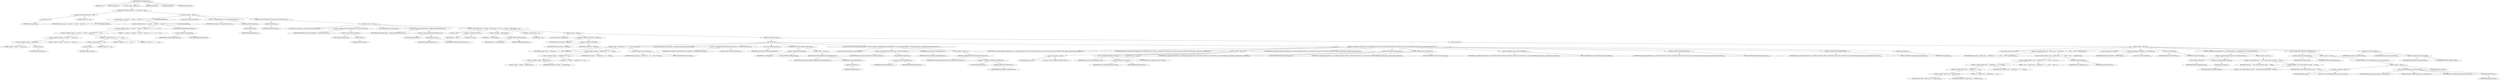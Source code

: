 digraph "doResourceOperations" {  
"2286" [label = <(METHOD,doResourceOperations)<SUB>849</SUB>> ]
"113" [label = <(PARAM,this)<SUB>849</SUB>> ]
"2287" [label = <(PARAM,Map map)<SUB>849</SUB>> ]
"2288" [label = <(BLOCK,&lt;empty&gt;,&lt;empty&gt;)<SUB>849</SUB>> ]
"2289" [label = <(CONTROL_STRUCTURE,if (map.size() &gt; 0),if (map.size() &gt; 0))<SUB>850</SUB>> ]
"2290" [label = <(&lt;operator&gt;.greaterThan,map.size() &gt; 0)<SUB>850</SUB>> ]
"2291" [label = <(size,map.size())<SUB>850</SUB>> ]
"2292" [label = <(IDENTIFIER,map,map.size())<SUB>850</SUB>> ]
"2293" [label = <(LITERAL,0,map.size() &gt; 0)<SUB>850</SUB>> ]
"2294" [label = <(BLOCK,&lt;empty&gt;,&lt;empty&gt;)<SUB>850</SUB>> ]
"2295" [label = <(log,log(&quot;Copying &quot; + map.size() + &quot; resource&quot; + (map.size() == 1 ? &quot;&quot; : &quot;s&quot;) + &quot; to &quot; + destDir.getAbsolutePath()))<SUB>851</SUB>> ]
"112" [label = <(IDENTIFIER,this,log(&quot;Copying &quot; + map.size() + &quot; resource&quot; + (map.size() == 1 ? &quot;&quot; : &quot;s&quot;) + &quot; to &quot; + destDir.getAbsolutePath()))<SUB>851</SUB>> ]
"2296" [label = <(&lt;operator&gt;.addition,&quot;Copying &quot; + map.size() + &quot; resource&quot; + (map.size() == 1 ? &quot;&quot; : &quot;s&quot;) + &quot; to &quot; + destDir.getAbsolutePath())<SUB>851</SUB>> ]
"2297" [label = <(&lt;operator&gt;.addition,&quot;Copying &quot; + map.size() + &quot; resource&quot; + (map.size() == 1 ? &quot;&quot; : &quot;s&quot;) + &quot; to &quot;)<SUB>851</SUB>> ]
"2298" [label = <(&lt;operator&gt;.addition,&quot;Copying &quot; + map.size() + &quot; resource&quot; + (map.size() == 1 ? &quot;&quot; : &quot;s&quot;))<SUB>851</SUB>> ]
"2299" [label = <(&lt;operator&gt;.addition,&quot;Copying &quot; + map.size() + &quot; resource&quot;)<SUB>851</SUB>> ]
"2300" [label = <(&lt;operator&gt;.addition,&quot;Copying &quot; + map.size())<SUB>851</SUB>> ]
"2301" [label = <(LITERAL,&quot;Copying &quot;,&quot;Copying &quot; + map.size())<SUB>851</SUB>> ]
"2302" [label = <(size,map.size())<SUB>851</SUB>> ]
"2303" [label = <(IDENTIFIER,map,map.size())<SUB>851</SUB>> ]
"2304" [label = <(LITERAL,&quot; resource&quot;,&quot;Copying &quot; + map.size() + &quot; resource&quot;)<SUB>852</SUB>> ]
"2305" [label = <(&lt;operator&gt;.conditional,map.size() == 1 ? &quot;&quot; : &quot;s&quot;)<SUB>852</SUB>> ]
"2306" [label = <(&lt;operator&gt;.equals,map.size() == 1)<SUB>852</SUB>> ]
"2307" [label = <(size,map.size())<SUB>852</SUB>> ]
"2308" [label = <(IDENTIFIER,map,map.size())<SUB>852</SUB>> ]
"2309" [label = <(LITERAL,1,map.size() == 1)<SUB>852</SUB>> ]
"2310" [label = <(LITERAL,&quot;&quot;,map.size() == 1 ? &quot;&quot; : &quot;s&quot;)<SUB>852</SUB>> ]
"2311" [label = <(LITERAL,&quot;s&quot;,map.size() == 1 ? &quot;&quot; : &quot;s&quot;)<SUB>852</SUB>> ]
"2312" [label = <(LITERAL,&quot; to &quot;,&quot;Copying &quot; + map.size() + &quot; resource&quot; + (map.size() == 1 ? &quot;&quot; : &quot;s&quot;) + &quot; to &quot;)<SUB>853</SUB>> ]
"2313" [label = <(getAbsolutePath,destDir.getAbsolutePath())<SUB>853</SUB>> ]
"2314" [label = <(&lt;operator&gt;.fieldAccess,this.destDir)<SUB>853</SUB>> ]
"2315" [label = <(IDENTIFIER,this,destDir.getAbsolutePath())<SUB>853</SUB>> ]
"2316" [label = <(FIELD_IDENTIFIER,destDir,destDir)<SUB>853</SUB>> ]
"2317" [label = <(LOCAL,Iterator iter: java.util.Iterator)> ]
"2318" [label = <(&lt;operator&gt;.assignment,Iterator iter = map.keySet().iterator())<SUB>855</SUB>> ]
"2319" [label = <(IDENTIFIER,iter,Iterator iter = map.keySet().iterator())<SUB>855</SUB>> ]
"2320" [label = <(iterator,map.keySet().iterator())<SUB>855</SUB>> ]
"2321" [label = <(keySet,map.keySet())<SUB>855</SUB>> ]
"2322" [label = <(IDENTIFIER,map,map.keySet())<SUB>855</SUB>> ]
"2323" [label = <(CONTROL_STRUCTURE,while (iter.hasNext()),while (iter.hasNext()))<SUB>856</SUB>> ]
"2324" [label = <(hasNext,iter.hasNext())<SUB>856</SUB>> ]
"2325" [label = <(IDENTIFIER,iter,iter.hasNext())<SUB>856</SUB>> ]
"2326" [label = <(BLOCK,&lt;empty&gt;,&lt;empty&gt;)<SUB>856</SUB>> ]
"2327" [label = <(LOCAL,Resource fromResource: org.apache.tools.ant.types.Resource)> ]
"2328" [label = <(&lt;operator&gt;.assignment,Resource fromResource = (Resource) iter.next())<SUB>857</SUB>> ]
"2329" [label = <(IDENTIFIER,fromResource,Resource fromResource = (Resource) iter.next())<SUB>857</SUB>> ]
"2330" [label = <(&lt;operator&gt;.cast,(Resource) iter.next())<SUB>857</SUB>> ]
"2331" [label = <(TYPE_REF,Resource,Resource)<SUB>857</SUB>> ]
"2332" [label = <(next,iter.next())<SUB>857</SUB>> ]
"2333" [label = <(IDENTIFIER,iter,iter.next())<SUB>857</SUB>> ]
"2334" [label = <(LOCAL,String[] toFiles: java.lang.String[])> ]
"2335" [label = <(&lt;operator&gt;.assignment,String[] toFiles = (String[]) map.get(fromResource))<SUB>858</SUB>> ]
"2336" [label = <(IDENTIFIER,toFiles,String[] toFiles = (String[]) map.get(fromResource))<SUB>858</SUB>> ]
"2337" [label = <(&lt;operator&gt;.cast,(String[]) map.get(fromResource))<SUB>858</SUB>> ]
"2338" [label = <(TYPE_REF,String[],String[])<SUB>858</SUB>> ]
"2339" [label = <(get,get(fromResource))<SUB>858</SUB>> ]
"2340" [label = <(IDENTIFIER,map,get(fromResource))<SUB>858</SUB>> ]
"2341" [label = <(IDENTIFIER,fromResource,get(fromResource))<SUB>858</SUB>> ]
"2342" [label = <(CONTROL_STRUCTURE,for (int i = 0; Some(i &lt; toFiles.length); i++),for (int i = 0; Some(i &lt; toFiles.length); i++))<SUB>860</SUB>> ]
"2343" [label = <(LOCAL,int i: int)> ]
"2344" [label = <(&lt;operator&gt;.assignment,int i = 0)<SUB>860</SUB>> ]
"2345" [label = <(IDENTIFIER,i,int i = 0)<SUB>860</SUB>> ]
"2346" [label = <(LITERAL,0,int i = 0)<SUB>860</SUB>> ]
"2347" [label = <(&lt;operator&gt;.lessThan,i &lt; toFiles.length)<SUB>860</SUB>> ]
"2348" [label = <(IDENTIFIER,i,i &lt; toFiles.length)<SUB>860</SUB>> ]
"2349" [label = <(&lt;operator&gt;.fieldAccess,toFiles.length)<SUB>860</SUB>> ]
"2350" [label = <(IDENTIFIER,toFiles,i &lt; toFiles.length)<SUB>860</SUB>> ]
"2351" [label = <(FIELD_IDENTIFIER,length,length)<SUB>860</SUB>> ]
"2352" [label = <(&lt;operator&gt;.postIncrement,i++)<SUB>860</SUB>> ]
"2353" [label = <(IDENTIFIER,i,i++)<SUB>860</SUB>> ]
"2354" [label = <(BLOCK,&lt;empty&gt;,&lt;empty&gt;)<SUB>860</SUB>> ]
"2355" [label = <(LOCAL,String toFile: java.lang.String)> ]
"2356" [label = <(&lt;operator&gt;.assignment,String toFile = toFiles[i])<SUB>861</SUB>> ]
"2357" [label = <(IDENTIFIER,toFile,String toFile = toFiles[i])<SUB>861</SUB>> ]
"2358" [label = <(&lt;operator&gt;.indexAccess,toFiles[i])<SUB>861</SUB>> ]
"2359" [label = <(IDENTIFIER,toFiles,String toFile = toFiles[i])<SUB>861</SUB>> ]
"2360" [label = <(IDENTIFIER,i,String toFile = toFiles[i])<SUB>861</SUB>> ]
"2361" [label = <(CONTROL_STRUCTURE,try,try)<SUB>863</SUB>> ]
"2362" [label = <(BLOCK,try,try)<SUB>863</SUB>> ]
"2363" [label = <(log,log(&quot;Copying &quot; + fromResource + &quot; to &quot; + toFile, verbosity))<SUB>864</SUB>> ]
"114" [label = <(IDENTIFIER,this,log(&quot;Copying &quot; + fromResource + &quot; to &quot; + toFile, verbosity))<SUB>864</SUB>> ]
"2364" [label = <(&lt;operator&gt;.addition,&quot;Copying &quot; + fromResource + &quot; to &quot; + toFile)<SUB>864</SUB>> ]
"2365" [label = <(&lt;operator&gt;.addition,&quot;Copying &quot; + fromResource + &quot; to &quot;)<SUB>864</SUB>> ]
"2366" [label = <(&lt;operator&gt;.addition,&quot;Copying &quot; + fromResource)<SUB>864</SUB>> ]
"2367" [label = <(LITERAL,&quot;Copying &quot;,&quot;Copying &quot; + fromResource)<SUB>864</SUB>> ]
"2368" [label = <(IDENTIFIER,fromResource,&quot;Copying &quot; + fromResource)<SUB>864</SUB>> ]
"2369" [label = <(LITERAL,&quot; to &quot;,&quot;Copying &quot; + fromResource + &quot; to &quot;)<SUB>864</SUB>> ]
"2370" [label = <(IDENTIFIER,toFile,&quot;Copying &quot; + fromResource + &quot; to &quot; + toFile)<SUB>864</SUB>> ]
"2371" [label = <(&lt;operator&gt;.fieldAccess,this.verbosity)<SUB>865</SUB>> ]
"2372" [label = <(IDENTIFIER,this,log(&quot;Copying &quot; + fromResource + &quot; to &quot; + toFile, verbosity))<SUB>865</SUB>> ]
"2373" [label = <(FIELD_IDENTIFIER,verbosity,verbosity)<SUB>865</SUB>> ]
"116" [label = <(LOCAL,FilterSetCollection executionFilters: org.apache.tools.ant.types.FilterSetCollection)> ]
"2374" [label = <(&lt;operator&gt;.assignment,FilterSetCollection executionFilters = new FilterSetCollection())<SUB>867</SUB>> ]
"2375" [label = <(IDENTIFIER,executionFilters,FilterSetCollection executionFilters = new FilterSetCollection())<SUB>867</SUB>> ]
"2376" [label = <(&lt;operator&gt;.alloc,new FilterSetCollection())<SUB>868</SUB>> ]
"2377" [label = <(&lt;init&gt;,new FilterSetCollection())<SUB>868</SUB>> ]
"115" [label = <(IDENTIFIER,executionFilters,new FilterSetCollection())<SUB>867</SUB>> ]
"2378" [label = <(CONTROL_STRUCTURE,if (filtering),if (filtering))<SUB>869</SUB>> ]
"2379" [label = <(&lt;operator&gt;.fieldAccess,this.filtering)<SUB>869</SUB>> ]
"2380" [label = <(IDENTIFIER,this,if (filtering))<SUB>869</SUB>> ]
"2381" [label = <(FIELD_IDENTIFIER,filtering,filtering)<SUB>869</SUB>> ]
"2382" [label = <(BLOCK,&lt;empty&gt;,&lt;empty&gt;)<SUB>869</SUB>> ]
"2383" [label = <(addFilterSet,addFilterSet(getProject().getGlobalFilterSet()))<SUB>870</SUB>> ]
"2384" [label = <(IDENTIFIER,executionFilters,addFilterSet(getProject().getGlobalFilterSet()))<SUB>870</SUB>> ]
"2385" [label = <(getGlobalFilterSet,getGlobalFilterSet())<SUB>871</SUB>> ]
"2386" [label = <(getProject,getProject())<SUB>871</SUB>> ]
"117" [label = <(IDENTIFIER,this,getProject())<SUB>871</SUB>> ]
"2387" [label = <(CONTROL_STRUCTURE,for (Enumeration filterEnum = filterSets.elements(); Some(filterEnum.hasMoreElements()); ),for (Enumeration filterEnum = filterSets.elements(); Some(filterEnum.hasMoreElements()); ))<SUB>873</SUB>> ]
"2388" [label = <(LOCAL,Enumeration filterEnum: java.util.Enumeration)> ]
"2389" [label = <(&lt;operator&gt;.assignment,Enumeration filterEnum = filterSets.elements())<SUB>873</SUB>> ]
"2390" [label = <(IDENTIFIER,filterEnum,Enumeration filterEnum = filterSets.elements())<SUB>873</SUB>> ]
"2391" [label = <(elements,filterSets.elements())<SUB>873</SUB>> ]
"2392" [label = <(&lt;operator&gt;.fieldAccess,this.filterSets)<SUB>873</SUB>> ]
"2393" [label = <(IDENTIFIER,this,filterSets.elements())<SUB>873</SUB>> ]
"2394" [label = <(FIELD_IDENTIFIER,filterSets,filterSets)<SUB>873</SUB>> ]
"2395" [label = <(hasMoreElements,filterEnum.hasMoreElements())<SUB>874</SUB>> ]
"2396" [label = <(IDENTIFIER,filterEnum,filterEnum.hasMoreElements())<SUB>874</SUB>> ]
"2397" [label = <(BLOCK,&lt;empty&gt;,&lt;empty&gt;)<SUB>874</SUB>> ]
"2398" [label = <(addFilterSet,addFilterSet((FilterSet) filterEnum.nextElement()))<SUB>875</SUB>> ]
"2399" [label = <(IDENTIFIER,executionFilters,addFilterSet((FilterSet) filterEnum.nextElement()))<SUB>875</SUB>> ]
"2400" [label = <(&lt;operator&gt;.cast,(FilterSet) filterEnum.nextElement())<SUB>876</SUB>> ]
"2401" [label = <(TYPE_REF,FilterSet,FilterSet)<SUB>876</SUB>> ]
"2402" [label = <(nextElement,filterEnum.nextElement())<SUB>876</SUB>> ]
"2403" [label = <(IDENTIFIER,filterEnum,filterEnum.nextElement())<SUB>876</SUB>> ]
"2404" [label = <(copyResource,copyResource(fromResource, new FileResource(destDir, toFile), executionFilters, filterChains, forceOverwrite, preserveLastModified, inputEncoding, outputEncoding, getProject()))<SUB>878</SUB>> ]
"2405" [label = <(IDENTIFIER,ResourceUtils,copyResource(fromResource, new FileResource(destDir, toFile), executionFilters, filterChains, forceOverwrite, preserveLastModified, inputEncoding, outputEncoding, getProject()))<SUB>878</SUB>> ]
"2406" [label = <(IDENTIFIER,fromResource,copyResource(fromResource, new FileResource(destDir, toFile), executionFilters, filterChains, forceOverwrite, preserveLastModified, inputEncoding, outputEncoding, getProject()))<SUB>878</SUB>> ]
"2407" [label = <(BLOCK,&lt;empty&gt;,&lt;empty&gt;)<SUB>879</SUB>> ]
"2408" [label = <(&lt;operator&gt;.assignment,&lt;empty&gt;)> ]
"2409" [label = <(IDENTIFIER,$obj42,&lt;empty&gt;)> ]
"2410" [label = <(&lt;operator&gt;.alloc,new FileResource(destDir, toFile))<SUB>879</SUB>> ]
"2411" [label = <(&lt;init&gt;,new FileResource(destDir, toFile))<SUB>879</SUB>> ]
"2412" [label = <(IDENTIFIER,$obj42,new FileResource(destDir, toFile))> ]
"2413" [label = <(&lt;operator&gt;.fieldAccess,this.destDir)<SUB>879</SUB>> ]
"2414" [label = <(IDENTIFIER,this,new FileResource(destDir, toFile))<SUB>879</SUB>> ]
"2415" [label = <(FIELD_IDENTIFIER,destDir,destDir)<SUB>879</SUB>> ]
"2416" [label = <(IDENTIFIER,toFile,new FileResource(destDir, toFile))<SUB>880</SUB>> ]
"2417" [label = <(IDENTIFIER,$obj42,&lt;empty&gt;)> ]
"2418" [label = <(IDENTIFIER,executionFilters,copyResource(fromResource, new FileResource(destDir, toFile), executionFilters, filterChains, forceOverwrite, preserveLastModified, inputEncoding, outputEncoding, getProject()))<SUB>881</SUB>> ]
"2419" [label = <(&lt;operator&gt;.fieldAccess,this.filterChains)<SUB>882</SUB>> ]
"2420" [label = <(IDENTIFIER,this,copyResource(fromResource, new FileResource(destDir, toFile), executionFilters, filterChains, forceOverwrite, preserveLastModified, inputEncoding, outputEncoding, getProject()))<SUB>882</SUB>> ]
"2421" [label = <(FIELD_IDENTIFIER,filterChains,filterChains)<SUB>882</SUB>> ]
"2422" [label = <(&lt;operator&gt;.fieldAccess,this.forceOverwrite)<SUB>883</SUB>> ]
"2423" [label = <(IDENTIFIER,this,copyResource(fromResource, new FileResource(destDir, toFile), executionFilters, filterChains, forceOverwrite, preserveLastModified, inputEncoding, outputEncoding, getProject()))<SUB>883</SUB>> ]
"2424" [label = <(FIELD_IDENTIFIER,forceOverwrite,forceOverwrite)<SUB>883</SUB>> ]
"2425" [label = <(&lt;operator&gt;.fieldAccess,this.preserveLastModified)<SUB>884</SUB>> ]
"2426" [label = <(IDENTIFIER,this,copyResource(fromResource, new FileResource(destDir, toFile), executionFilters, filterChains, forceOverwrite, preserveLastModified, inputEncoding, outputEncoding, getProject()))<SUB>884</SUB>> ]
"2427" [label = <(FIELD_IDENTIFIER,preserveLastModified,preserveLastModified)<SUB>884</SUB>> ]
"2428" [label = <(&lt;operator&gt;.fieldAccess,this.inputEncoding)<SUB>885</SUB>> ]
"2429" [label = <(IDENTIFIER,this,copyResource(fromResource, new FileResource(destDir, toFile), executionFilters, filterChains, forceOverwrite, preserveLastModified, inputEncoding, outputEncoding, getProject()))<SUB>885</SUB>> ]
"2430" [label = <(FIELD_IDENTIFIER,inputEncoding,inputEncoding)<SUB>885</SUB>> ]
"2431" [label = <(&lt;operator&gt;.fieldAccess,this.outputEncoding)<SUB>886</SUB>> ]
"2432" [label = <(IDENTIFIER,this,copyResource(fromResource, new FileResource(destDir, toFile), executionFilters, filterChains, forceOverwrite, preserveLastModified, inputEncoding, outputEncoding, getProject()))<SUB>886</SUB>> ]
"2433" [label = <(FIELD_IDENTIFIER,outputEncoding,outputEncoding)<SUB>886</SUB>> ]
"2434" [label = <(getProject,getProject())<SUB>887</SUB>> ]
"118" [label = <(IDENTIFIER,this,getProject())<SUB>887</SUB>> ]
"2435" [label = <(BLOCK,catch,catch)> ]
"2436" [label = <(BLOCK,&lt;empty&gt;,&lt;empty&gt;)<SUB>888</SUB>> ]
"2437" [label = <(LOCAL,String msg: java.lang.String)> ]
"2438" [label = <(&lt;operator&gt;.assignment,String msg = &quot;Failed to copy &quot; + fromResource + &quot; to &quot; + toFile + &quot; due to &quot; + getDueTo(ioe))<SUB>889</SUB>> ]
"2439" [label = <(IDENTIFIER,msg,String msg = &quot;Failed to copy &quot; + fromResource + &quot; to &quot; + toFile + &quot; due to &quot; + getDueTo(ioe))<SUB>889</SUB>> ]
"2440" [label = <(&lt;operator&gt;.addition,&quot;Failed to copy &quot; + fromResource + &quot; to &quot; + toFile + &quot; due to &quot; + getDueTo(ioe))<SUB>889</SUB>> ]
"2441" [label = <(&lt;operator&gt;.addition,&quot;Failed to copy &quot; + fromResource + &quot; to &quot; + toFile + &quot; due to &quot;)<SUB>889</SUB>> ]
"2442" [label = <(&lt;operator&gt;.addition,&quot;Failed to copy &quot; + fromResource + &quot; to &quot; + toFile)<SUB>889</SUB>> ]
"2443" [label = <(&lt;operator&gt;.addition,&quot;Failed to copy &quot; + fromResource + &quot; to &quot;)<SUB>889</SUB>> ]
"2444" [label = <(&lt;operator&gt;.addition,&quot;Failed to copy &quot; + fromResource)<SUB>889</SUB>> ]
"2445" [label = <(LITERAL,&quot;Failed to copy &quot;,&quot;Failed to copy &quot; + fromResource)<SUB>889</SUB>> ]
"2446" [label = <(IDENTIFIER,fromResource,&quot;Failed to copy &quot; + fromResource)<SUB>889</SUB>> ]
"2447" [label = <(LITERAL,&quot; to &quot;,&quot;Failed to copy &quot; + fromResource + &quot; to &quot;)<SUB>890</SUB>> ]
"2448" [label = <(IDENTIFIER,toFile,&quot;Failed to copy &quot; + fromResource + &quot; to &quot; + toFile)<SUB>890</SUB>> ]
"2449" [label = <(LITERAL,&quot; due to &quot;,&quot;Failed to copy &quot; + fromResource + &quot; to &quot; + toFile + &quot; due to &quot;)<SUB>891</SUB>> ]
"2450" [label = <(getDueTo,this.getDueTo(ioe))<SUB>891</SUB>> ]
"119" [label = <(IDENTIFIER,this,this.getDueTo(ioe))<SUB>891</SUB>> ]
"2451" [label = <(IDENTIFIER,ioe,this.getDueTo(ioe))<SUB>891</SUB>> ]
"121" [label = <(LOCAL,File targetFile: java.io.File)> ]
"2452" [label = <(&lt;operator&gt;.assignment,File targetFile = new File(toFile))<SUB>892</SUB>> ]
"2453" [label = <(IDENTIFIER,targetFile,File targetFile = new File(toFile))<SUB>892</SUB>> ]
"2454" [label = <(&lt;operator&gt;.alloc,new File(toFile))<SUB>892</SUB>> ]
"2455" [label = <(&lt;init&gt;,new File(toFile))<SUB>892</SUB>> ]
"120" [label = <(IDENTIFIER,targetFile,new File(toFile))<SUB>892</SUB>> ]
"2456" [label = <(IDENTIFIER,toFile,new File(toFile))<SUB>892</SUB>> ]
"2457" [label = <(CONTROL_STRUCTURE,if (targetFile.exists() &amp;&amp; !targetFile.delete()),if (targetFile.exists() &amp;&amp; !targetFile.delete()))<SUB>893</SUB>> ]
"2458" [label = <(&lt;operator&gt;.logicalAnd,targetFile.exists() &amp;&amp; !targetFile.delete())<SUB>893</SUB>> ]
"2459" [label = <(exists,targetFile.exists())<SUB>893</SUB>> ]
"2460" [label = <(IDENTIFIER,targetFile,targetFile.exists())<SUB>893</SUB>> ]
"2461" [label = <(&lt;operator&gt;.logicalNot,!targetFile.delete())<SUB>893</SUB>> ]
"2462" [label = <(delete,targetFile.delete())<SUB>893</SUB>> ]
"2463" [label = <(IDENTIFIER,targetFile,targetFile.delete())<SUB>893</SUB>> ]
"2464" [label = <(BLOCK,&lt;empty&gt;,&lt;empty&gt;)<SUB>893</SUB>> ]
"2465" [label = <(&lt;operator&gt;.assignmentPlus,msg += &quot; and I couldn't delete the corrupt &quot; + toFile)<SUB>894</SUB>> ]
"2466" [label = <(IDENTIFIER,msg,msg += &quot; and I couldn't delete the corrupt &quot; + toFile)<SUB>894</SUB>> ]
"2467" [label = <(&lt;operator&gt;.addition,&quot; and I couldn't delete the corrupt &quot; + toFile)<SUB>894</SUB>> ]
"2468" [label = <(LITERAL,&quot; and I couldn't delete the corrupt &quot;,&quot; and I couldn't delete the corrupt &quot; + toFile)<SUB>894</SUB>> ]
"2469" [label = <(IDENTIFIER,toFile,&quot; and I couldn't delete the corrupt &quot; + toFile)<SUB>894</SUB>> ]
"2470" [label = <(CONTROL_STRUCTURE,if (failonerror),if (failonerror))<SUB>896</SUB>> ]
"2471" [label = <(&lt;operator&gt;.fieldAccess,this.failonerror)<SUB>896</SUB>> ]
"2472" [label = <(IDENTIFIER,this,if (failonerror))<SUB>896</SUB>> ]
"2473" [label = <(FIELD_IDENTIFIER,failonerror,failonerror)<SUB>896</SUB>> ]
"2474" [label = <(BLOCK,&lt;empty&gt;,&lt;empty&gt;)<SUB>896</SUB>> ]
"2475" [label = <(&lt;operator&gt;.throw,throw new BuildException(msg, ioe, getLocation());)<SUB>897</SUB>> ]
"2476" [label = <(BLOCK,&lt;empty&gt;,&lt;empty&gt;)<SUB>897</SUB>> ]
"2477" [label = <(&lt;operator&gt;.assignment,&lt;empty&gt;)> ]
"2478" [label = <(IDENTIFIER,$obj44,&lt;empty&gt;)> ]
"2479" [label = <(&lt;operator&gt;.alloc,new BuildException(msg, ioe, getLocation()))<SUB>897</SUB>> ]
"2480" [label = <(&lt;init&gt;,new BuildException(msg, ioe, getLocation()))<SUB>897</SUB>> ]
"2481" [label = <(IDENTIFIER,$obj44,new BuildException(msg, ioe, getLocation()))> ]
"2482" [label = <(IDENTIFIER,msg,new BuildException(msg, ioe, getLocation()))<SUB>897</SUB>> ]
"2483" [label = <(IDENTIFIER,ioe,new BuildException(msg, ioe, getLocation()))<SUB>897</SUB>> ]
"2484" [label = <(getLocation,getLocation())<SUB>897</SUB>> ]
"122" [label = <(IDENTIFIER,this,getLocation())<SUB>897</SUB>> ]
"2485" [label = <(IDENTIFIER,$obj44,&lt;empty&gt;)> ]
"2486" [label = <(log,log(msg, Project.MSG_ERR))<SUB>899</SUB>> ]
"123" [label = <(IDENTIFIER,this,log(msg, Project.MSG_ERR))<SUB>899</SUB>> ]
"2487" [label = <(IDENTIFIER,msg,log(msg, Project.MSG_ERR))<SUB>899</SUB>> ]
"2488" [label = <(&lt;operator&gt;.fieldAccess,Project.MSG_ERR)<SUB>899</SUB>> ]
"2489" [label = <(IDENTIFIER,Project,log(msg, Project.MSG_ERR))<SUB>899</SUB>> ]
"2490" [label = <(FIELD_IDENTIFIER,MSG_ERR,MSG_ERR)<SUB>899</SUB>> ]
"2491" [label = <(MODIFIER,PROTECTED)> ]
"2492" [label = <(MODIFIER,VIRTUAL)> ]
"2493" [label = <(METHOD_RETURN,void)<SUB>849</SUB>> ]
  "2286" -> "113" 
  "2286" -> "2287" 
  "2286" -> "2288" 
  "2286" -> "2491" 
  "2286" -> "2492" 
  "2286" -> "2493" 
  "2288" -> "2289" 
  "2289" -> "2290" 
  "2289" -> "2294" 
  "2290" -> "2291" 
  "2290" -> "2293" 
  "2291" -> "2292" 
  "2294" -> "2295" 
  "2294" -> "2317" 
  "2294" -> "2318" 
  "2294" -> "2323" 
  "2295" -> "112" 
  "2295" -> "2296" 
  "2296" -> "2297" 
  "2296" -> "2313" 
  "2297" -> "2298" 
  "2297" -> "2312" 
  "2298" -> "2299" 
  "2298" -> "2305" 
  "2299" -> "2300" 
  "2299" -> "2304" 
  "2300" -> "2301" 
  "2300" -> "2302" 
  "2302" -> "2303" 
  "2305" -> "2306" 
  "2305" -> "2310" 
  "2305" -> "2311" 
  "2306" -> "2307" 
  "2306" -> "2309" 
  "2307" -> "2308" 
  "2313" -> "2314" 
  "2314" -> "2315" 
  "2314" -> "2316" 
  "2318" -> "2319" 
  "2318" -> "2320" 
  "2320" -> "2321" 
  "2321" -> "2322" 
  "2323" -> "2324" 
  "2323" -> "2326" 
  "2324" -> "2325" 
  "2326" -> "2327" 
  "2326" -> "2328" 
  "2326" -> "2334" 
  "2326" -> "2335" 
  "2326" -> "2342" 
  "2328" -> "2329" 
  "2328" -> "2330" 
  "2330" -> "2331" 
  "2330" -> "2332" 
  "2332" -> "2333" 
  "2335" -> "2336" 
  "2335" -> "2337" 
  "2337" -> "2338" 
  "2337" -> "2339" 
  "2339" -> "2340" 
  "2339" -> "2341" 
  "2342" -> "2343" 
  "2342" -> "2344" 
  "2342" -> "2347" 
  "2342" -> "2352" 
  "2342" -> "2354" 
  "2344" -> "2345" 
  "2344" -> "2346" 
  "2347" -> "2348" 
  "2347" -> "2349" 
  "2349" -> "2350" 
  "2349" -> "2351" 
  "2352" -> "2353" 
  "2354" -> "2355" 
  "2354" -> "2356" 
  "2354" -> "2361" 
  "2356" -> "2357" 
  "2356" -> "2358" 
  "2358" -> "2359" 
  "2358" -> "2360" 
  "2361" -> "2362" 
  "2361" -> "2435" 
  "2362" -> "2363" 
  "2362" -> "116" 
  "2362" -> "2374" 
  "2362" -> "2377" 
  "2362" -> "2378" 
  "2362" -> "2387" 
  "2362" -> "2404" 
  "2363" -> "114" 
  "2363" -> "2364" 
  "2363" -> "2371" 
  "2364" -> "2365" 
  "2364" -> "2370" 
  "2365" -> "2366" 
  "2365" -> "2369" 
  "2366" -> "2367" 
  "2366" -> "2368" 
  "2371" -> "2372" 
  "2371" -> "2373" 
  "2374" -> "2375" 
  "2374" -> "2376" 
  "2377" -> "115" 
  "2378" -> "2379" 
  "2378" -> "2382" 
  "2379" -> "2380" 
  "2379" -> "2381" 
  "2382" -> "2383" 
  "2383" -> "2384" 
  "2383" -> "2385" 
  "2385" -> "2386" 
  "2386" -> "117" 
  "2387" -> "2388" 
  "2387" -> "2389" 
  "2387" -> "2395" 
  "2387" -> "2397" 
  "2389" -> "2390" 
  "2389" -> "2391" 
  "2391" -> "2392" 
  "2392" -> "2393" 
  "2392" -> "2394" 
  "2395" -> "2396" 
  "2397" -> "2398" 
  "2398" -> "2399" 
  "2398" -> "2400" 
  "2400" -> "2401" 
  "2400" -> "2402" 
  "2402" -> "2403" 
  "2404" -> "2405" 
  "2404" -> "2406" 
  "2404" -> "2407" 
  "2404" -> "2418" 
  "2404" -> "2419" 
  "2404" -> "2422" 
  "2404" -> "2425" 
  "2404" -> "2428" 
  "2404" -> "2431" 
  "2404" -> "2434" 
  "2407" -> "2408" 
  "2407" -> "2411" 
  "2407" -> "2417" 
  "2408" -> "2409" 
  "2408" -> "2410" 
  "2411" -> "2412" 
  "2411" -> "2413" 
  "2411" -> "2416" 
  "2413" -> "2414" 
  "2413" -> "2415" 
  "2419" -> "2420" 
  "2419" -> "2421" 
  "2422" -> "2423" 
  "2422" -> "2424" 
  "2425" -> "2426" 
  "2425" -> "2427" 
  "2428" -> "2429" 
  "2428" -> "2430" 
  "2431" -> "2432" 
  "2431" -> "2433" 
  "2434" -> "118" 
  "2435" -> "2436" 
  "2436" -> "2437" 
  "2436" -> "2438" 
  "2436" -> "121" 
  "2436" -> "2452" 
  "2436" -> "2455" 
  "2436" -> "2457" 
  "2436" -> "2470" 
  "2436" -> "2486" 
  "2438" -> "2439" 
  "2438" -> "2440" 
  "2440" -> "2441" 
  "2440" -> "2450" 
  "2441" -> "2442" 
  "2441" -> "2449" 
  "2442" -> "2443" 
  "2442" -> "2448" 
  "2443" -> "2444" 
  "2443" -> "2447" 
  "2444" -> "2445" 
  "2444" -> "2446" 
  "2450" -> "119" 
  "2450" -> "2451" 
  "2452" -> "2453" 
  "2452" -> "2454" 
  "2455" -> "120" 
  "2455" -> "2456" 
  "2457" -> "2458" 
  "2457" -> "2464" 
  "2458" -> "2459" 
  "2458" -> "2461" 
  "2459" -> "2460" 
  "2461" -> "2462" 
  "2462" -> "2463" 
  "2464" -> "2465" 
  "2465" -> "2466" 
  "2465" -> "2467" 
  "2467" -> "2468" 
  "2467" -> "2469" 
  "2470" -> "2471" 
  "2470" -> "2474" 
  "2471" -> "2472" 
  "2471" -> "2473" 
  "2474" -> "2475" 
  "2475" -> "2476" 
  "2476" -> "2477" 
  "2476" -> "2480" 
  "2476" -> "2485" 
  "2477" -> "2478" 
  "2477" -> "2479" 
  "2480" -> "2481" 
  "2480" -> "2482" 
  "2480" -> "2483" 
  "2480" -> "2484" 
  "2484" -> "122" 
  "2486" -> "123" 
  "2486" -> "2487" 
  "2486" -> "2488" 
  "2488" -> "2489" 
  "2488" -> "2490" 
}
